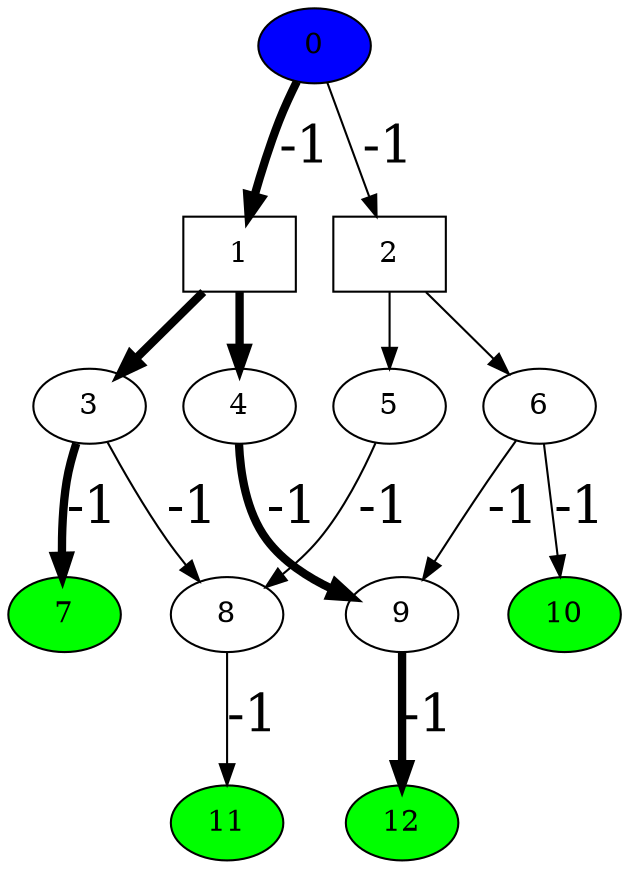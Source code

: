 digraph g{
bgcolor="transparent"{
0 [style=filled, fillcolor=blue]
7 [style=filled, fillcolor=green]
10 [style=filled, fillcolor=green]
11 [style=filled, fillcolor=green]
12 [style=filled, fillcolor=green]
}
edge[fontsize = 25];
1 [ shape=box ] ;
0->1 [ label="-1", penwidth=4];
1->3 [ label="", penwidth=4 ];
3->7 [ label="-1", penwidth=4 ];
3->8 [ label="-1" ];
8->11 [ label="-1" ];
1->4 [ label="", penwidth=4 ];
4->9 [ label="-1", penwidth=4 ];
9->12 [ label="-1", penwidth=4 ];
2 [ shape=box ] ;
0->2 [ label="-1" ];
2->5 [ label="" ];
5->8 [ label="-1" ];
2->6 [ label="" ];
6->10 [ label="-1" ];
6->9 [ label="-1" ];
}
